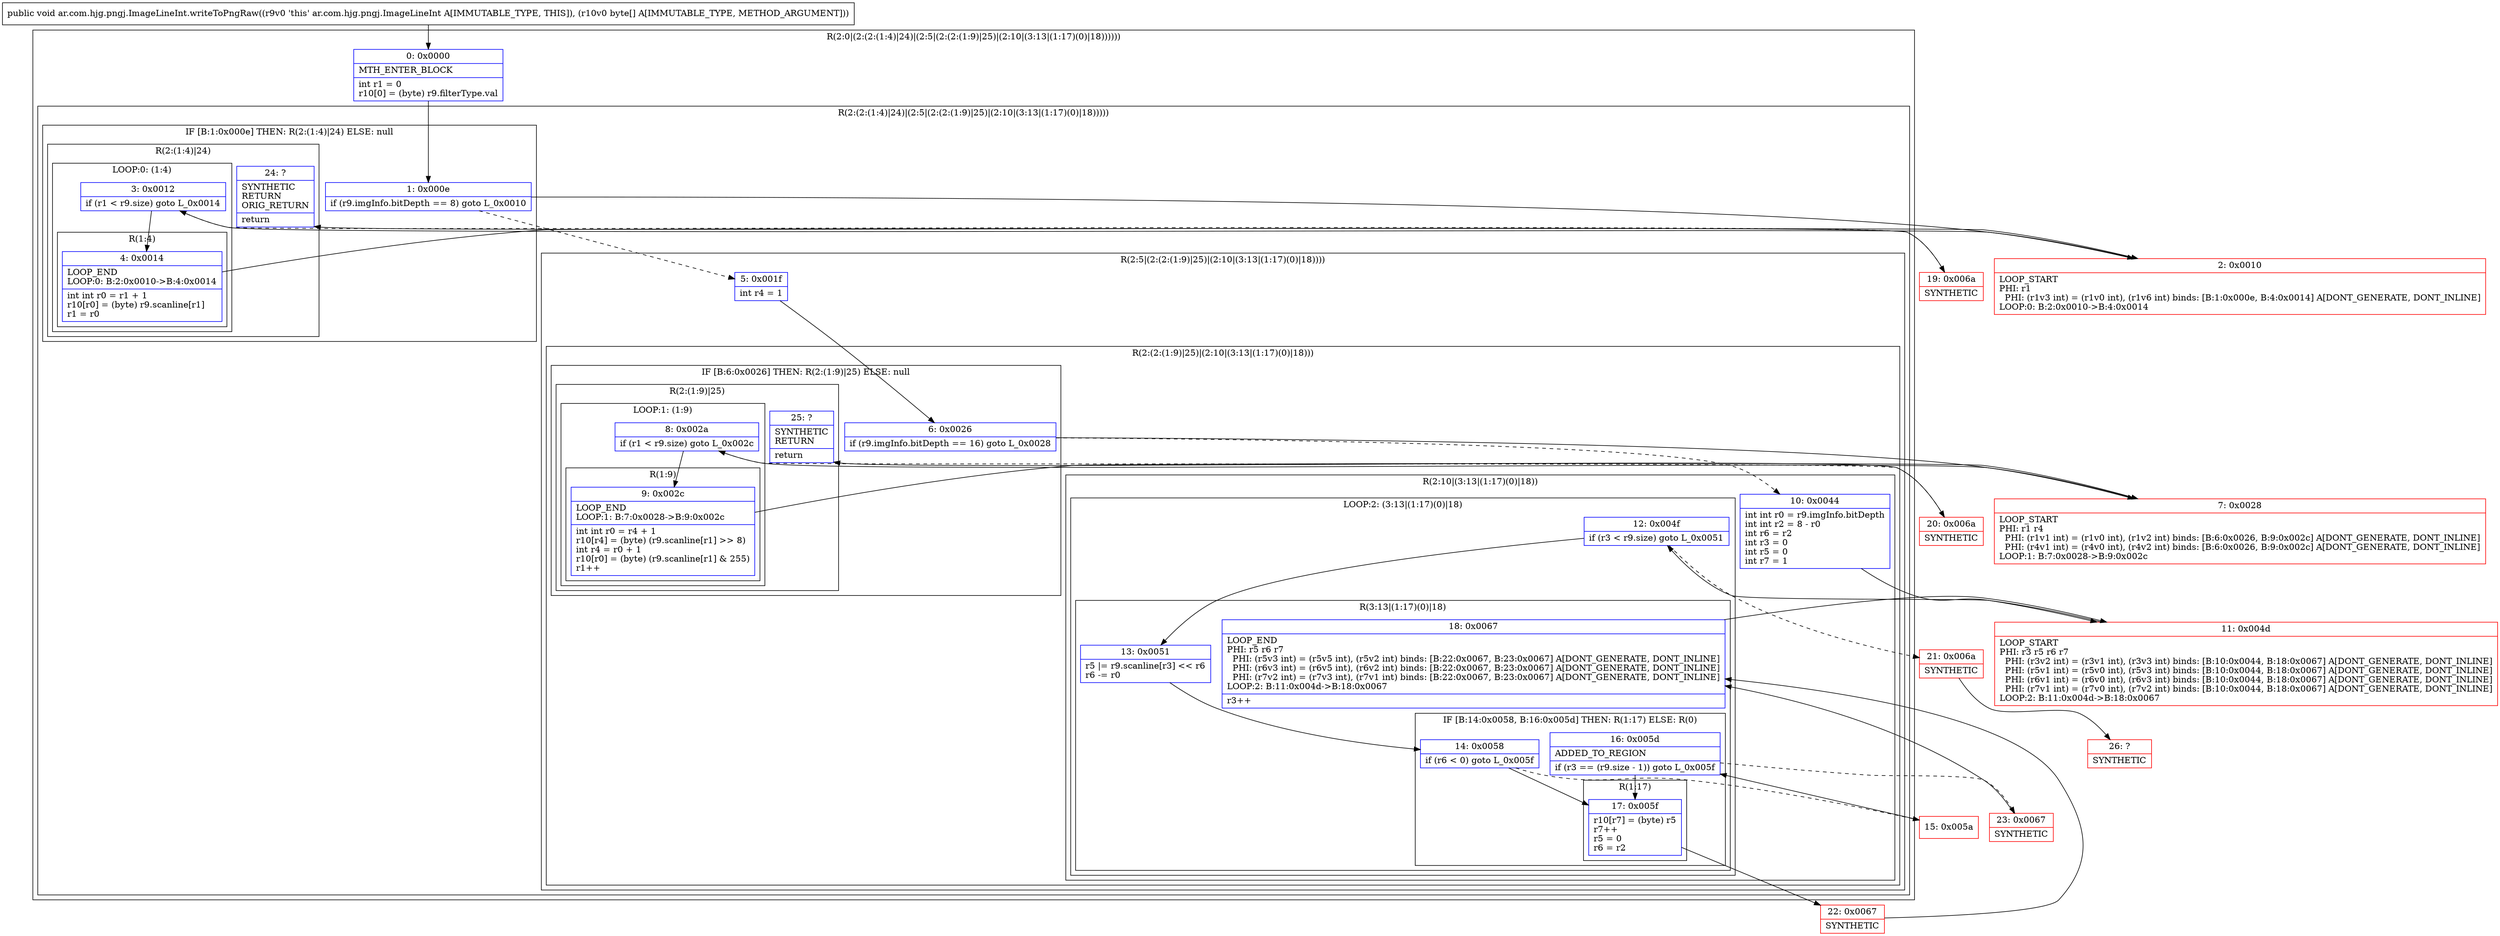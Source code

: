 digraph "CFG forar.com.hjg.pngj.ImageLineInt.writeToPngRaw([B)V" {
subgraph cluster_Region_469849389 {
label = "R(2:0|(2:(2:(1:4)|24)|(2:5|(2:(2:(1:9)|25)|(2:10|(3:13|(1:17)(0)|18))))))";
node [shape=record,color=blue];
Node_0 [shape=record,label="{0\:\ 0x0000|MTH_ENTER_BLOCK\l|int r1 = 0\lr10[0] = (byte) r9.filterType.val\l}"];
subgraph cluster_Region_707177737 {
label = "R(2:(2:(1:4)|24)|(2:5|(2:(2:(1:9)|25)|(2:10|(3:13|(1:17)(0)|18)))))";
node [shape=record,color=blue];
subgraph cluster_IfRegion_1149545534 {
label = "IF [B:1:0x000e] THEN: R(2:(1:4)|24) ELSE: null";
node [shape=record,color=blue];
Node_1 [shape=record,label="{1\:\ 0x000e|if (r9.imgInfo.bitDepth == 8) goto L_0x0010\l}"];
subgraph cluster_Region_771326450 {
label = "R(2:(1:4)|24)";
node [shape=record,color=blue];
subgraph cluster_LoopRegion_1038439329 {
label = "LOOP:0: (1:4)";
node [shape=record,color=blue];
Node_3 [shape=record,label="{3\:\ 0x0012|if (r1 \< r9.size) goto L_0x0014\l}"];
subgraph cluster_Region_470715440 {
label = "R(1:4)";
node [shape=record,color=blue];
Node_4 [shape=record,label="{4\:\ 0x0014|LOOP_END\lLOOP:0: B:2:0x0010\-\>B:4:0x0014\l|int int r0 = r1 + 1\lr10[r0] = (byte) r9.scanline[r1]\lr1 = r0\l}"];
}
}
Node_24 [shape=record,label="{24\:\ ?|SYNTHETIC\lRETURN\lORIG_RETURN\l|return\l}"];
}
}
subgraph cluster_Region_267534931 {
label = "R(2:5|(2:(2:(1:9)|25)|(2:10|(3:13|(1:17)(0)|18))))";
node [shape=record,color=blue];
Node_5 [shape=record,label="{5\:\ 0x001f|int r4 = 1\l}"];
subgraph cluster_Region_890095621 {
label = "R(2:(2:(1:9)|25)|(2:10|(3:13|(1:17)(0)|18)))";
node [shape=record,color=blue];
subgraph cluster_IfRegion_710698312 {
label = "IF [B:6:0x0026] THEN: R(2:(1:9)|25) ELSE: null";
node [shape=record,color=blue];
Node_6 [shape=record,label="{6\:\ 0x0026|if (r9.imgInfo.bitDepth == 16) goto L_0x0028\l}"];
subgraph cluster_Region_1264114017 {
label = "R(2:(1:9)|25)";
node [shape=record,color=blue];
subgraph cluster_LoopRegion_735822794 {
label = "LOOP:1: (1:9)";
node [shape=record,color=blue];
Node_8 [shape=record,label="{8\:\ 0x002a|if (r1 \< r9.size) goto L_0x002c\l}"];
subgraph cluster_Region_1694157805 {
label = "R(1:9)";
node [shape=record,color=blue];
Node_9 [shape=record,label="{9\:\ 0x002c|LOOP_END\lLOOP:1: B:7:0x0028\-\>B:9:0x002c\l|int int r0 = r4 + 1\lr10[r4] = (byte) (r9.scanline[r1] \>\> 8)\lint r4 = r0 + 1\lr10[r0] = (byte) (r9.scanline[r1] & 255)\lr1++\l}"];
}
}
Node_25 [shape=record,label="{25\:\ ?|SYNTHETIC\lRETURN\l|return\l}"];
}
}
subgraph cluster_Region_1735729297 {
label = "R(2:10|(3:13|(1:17)(0)|18))";
node [shape=record,color=blue];
Node_10 [shape=record,label="{10\:\ 0x0044|int int r0 = r9.imgInfo.bitDepth\lint int r2 = 8 \- r0\lint r6 = r2\lint r3 = 0\lint r5 = 0\lint r7 = 1\l}"];
subgraph cluster_LoopRegion_1458092939 {
label = "LOOP:2: (3:13|(1:17)(0)|18)";
node [shape=record,color=blue];
Node_12 [shape=record,label="{12\:\ 0x004f|if (r3 \< r9.size) goto L_0x0051\l}"];
subgraph cluster_Region_306539046 {
label = "R(3:13|(1:17)(0)|18)";
node [shape=record,color=blue];
Node_13 [shape=record,label="{13\:\ 0x0051|r5 \|= r9.scanline[r3] \<\< r6\lr6 \-= r0\l}"];
subgraph cluster_IfRegion_416768424 {
label = "IF [B:14:0x0058, B:16:0x005d] THEN: R(1:17) ELSE: R(0)";
node [shape=record,color=blue];
Node_14 [shape=record,label="{14\:\ 0x0058|if (r6 \< 0) goto L_0x005f\l}"];
Node_16 [shape=record,label="{16\:\ 0x005d|ADDED_TO_REGION\l|if (r3 == (r9.size \- 1)) goto L_0x005f\l}"];
subgraph cluster_Region_95046548 {
label = "R(1:17)";
node [shape=record,color=blue];
Node_17 [shape=record,label="{17\:\ 0x005f|r10[r7] = (byte) r5\lr7++\lr5 = 0\lr6 = r2\l}"];
}
subgraph cluster_Region_718219241 {
label = "R(0)";
node [shape=record,color=blue];
}
}
Node_18 [shape=record,label="{18\:\ 0x0067|LOOP_END\lPHI: r5 r6 r7 \l  PHI: (r5v3 int) = (r5v5 int), (r5v2 int) binds: [B:22:0x0067, B:23:0x0067] A[DONT_GENERATE, DONT_INLINE]\l  PHI: (r6v3 int) = (r6v5 int), (r6v2 int) binds: [B:22:0x0067, B:23:0x0067] A[DONT_GENERATE, DONT_INLINE]\l  PHI: (r7v2 int) = (r7v3 int), (r7v1 int) binds: [B:22:0x0067, B:23:0x0067] A[DONT_GENERATE, DONT_INLINE]\lLOOP:2: B:11:0x004d\-\>B:18:0x0067\l|r3++\l}"];
}
}
}
}
}
}
}
Node_2 [shape=record,color=red,label="{2\:\ 0x0010|LOOP_START\lPHI: r1 \l  PHI: (r1v3 int) = (r1v0 int), (r1v6 int) binds: [B:1:0x000e, B:4:0x0014] A[DONT_GENERATE, DONT_INLINE]\lLOOP:0: B:2:0x0010\-\>B:4:0x0014\l}"];
Node_7 [shape=record,color=red,label="{7\:\ 0x0028|LOOP_START\lPHI: r1 r4 \l  PHI: (r1v1 int) = (r1v0 int), (r1v2 int) binds: [B:6:0x0026, B:9:0x002c] A[DONT_GENERATE, DONT_INLINE]\l  PHI: (r4v1 int) = (r4v0 int), (r4v2 int) binds: [B:6:0x0026, B:9:0x002c] A[DONT_GENERATE, DONT_INLINE]\lLOOP:1: B:7:0x0028\-\>B:9:0x002c\l}"];
Node_11 [shape=record,color=red,label="{11\:\ 0x004d|LOOP_START\lPHI: r3 r5 r6 r7 \l  PHI: (r3v2 int) = (r3v1 int), (r3v3 int) binds: [B:10:0x0044, B:18:0x0067] A[DONT_GENERATE, DONT_INLINE]\l  PHI: (r5v1 int) = (r5v0 int), (r5v3 int) binds: [B:10:0x0044, B:18:0x0067] A[DONT_GENERATE, DONT_INLINE]\l  PHI: (r6v1 int) = (r6v0 int), (r6v3 int) binds: [B:10:0x0044, B:18:0x0067] A[DONT_GENERATE, DONT_INLINE]\l  PHI: (r7v1 int) = (r7v0 int), (r7v2 int) binds: [B:10:0x0044, B:18:0x0067] A[DONT_GENERATE, DONT_INLINE]\lLOOP:2: B:11:0x004d\-\>B:18:0x0067\l}"];
Node_15 [shape=record,color=red,label="{15\:\ 0x005a}"];
Node_19 [shape=record,color=red,label="{19\:\ 0x006a|SYNTHETIC\l}"];
Node_20 [shape=record,color=red,label="{20\:\ 0x006a|SYNTHETIC\l}"];
Node_21 [shape=record,color=red,label="{21\:\ 0x006a|SYNTHETIC\l}"];
Node_22 [shape=record,color=red,label="{22\:\ 0x0067|SYNTHETIC\l}"];
Node_23 [shape=record,color=red,label="{23\:\ 0x0067|SYNTHETIC\l}"];
Node_26 [shape=record,color=red,label="{26\:\ ?|SYNTHETIC\l}"];
MethodNode[shape=record,label="{public void ar.com.hjg.pngj.ImageLineInt.writeToPngRaw((r9v0 'this' ar.com.hjg.pngj.ImageLineInt A[IMMUTABLE_TYPE, THIS]), (r10v0 byte[] A[IMMUTABLE_TYPE, METHOD_ARGUMENT])) }"];
MethodNode -> Node_0;
Node_0 -> Node_1;
Node_1 -> Node_2;
Node_1 -> Node_5[style=dashed];
Node_3 -> Node_4;
Node_3 -> Node_19[style=dashed];
Node_4 -> Node_2;
Node_5 -> Node_6;
Node_6 -> Node_7;
Node_6 -> Node_10[style=dashed];
Node_8 -> Node_9;
Node_8 -> Node_20[style=dashed];
Node_9 -> Node_7;
Node_10 -> Node_11;
Node_12 -> Node_13;
Node_12 -> Node_21[style=dashed];
Node_13 -> Node_14;
Node_14 -> Node_15[style=dashed];
Node_14 -> Node_17;
Node_16 -> Node_17;
Node_16 -> Node_23[style=dashed];
Node_17 -> Node_22;
Node_18 -> Node_11;
Node_2 -> Node_3;
Node_7 -> Node_8;
Node_11 -> Node_12;
Node_15 -> Node_16;
Node_19 -> Node_24;
Node_20 -> Node_25;
Node_21 -> Node_26;
Node_22 -> Node_18;
Node_23 -> Node_18;
}

